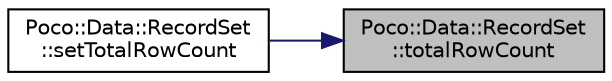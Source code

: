 digraph "Poco::Data::RecordSet::totalRowCount"
{
 // LATEX_PDF_SIZE
  edge [fontname="Helvetica",fontsize="10",labelfontname="Helvetica",labelfontsize="10"];
  node [fontname="Helvetica",fontsize="10",shape=record];
  rankdir="RL";
  Node1 [label="Poco::Data::RecordSet\l::totalRowCount",height=0.2,width=0.4,color="black", fillcolor="grey75", style="filled", fontcolor="black",tooltip=" "];
  Node1 -> Node2 [dir="back",color="midnightblue",fontsize="10",style="solid"];
  Node2 [label="Poco::Data::RecordSet\l::setTotalRowCount",height=0.2,width=0.4,color="black", fillcolor="white", style="filled",URL="$classPoco_1_1Data_1_1RecordSet.html#a74897e02e5bfe2c252105dcf477970e6",tooltip=" "];
}
